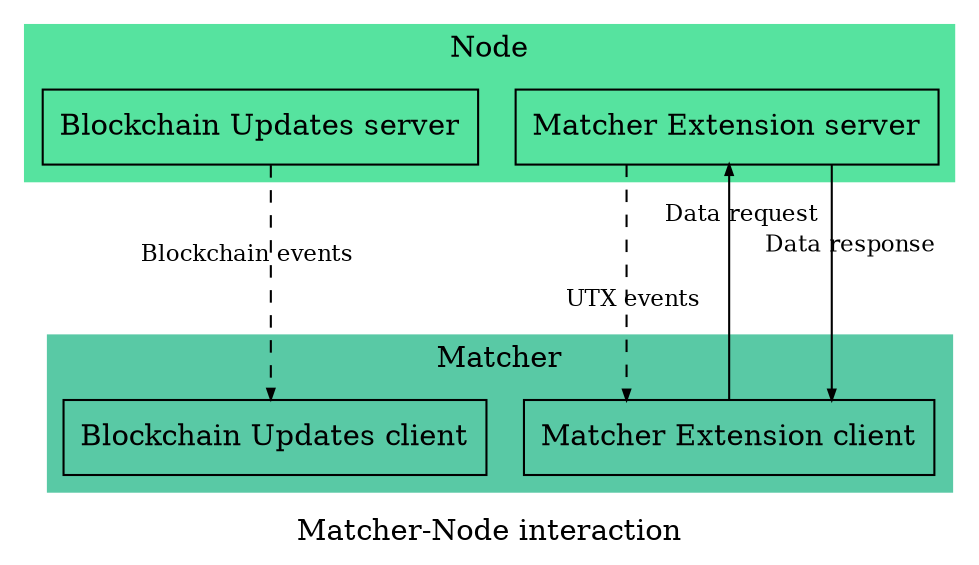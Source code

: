 // @formatter:off
digraph MatcherNodeInteraction {
  graph [label = "Matcher-Node interaction", newrank = "true", splines = "ortho"]
  node [shape = "box"]
  edge [fontsize = 11, arrowsize = 0.5]

  MBUs [label = "Blockchain Updates server"]
  MEs [label = "Matcher Extension server"]

  MBUc [label = "Blockchain Updates client"]
  MEc [label = "Matcher Extension client"]

  subgraph cluster_0 {
    edge [style = "invis"]

    MBUs -> MEs

    label = "Node"
    style = "filled"
    color = "#56E39F"
  }

  subgraph cluster_1 {
    edge [style = "invis"]

    MBUc -> MEc

    label = "Matcher"
    style = "filled"
    color = "#59C9A5"
  }

  MBUs -> MBUc [headlabel = "Blockchain events", minlen = 3, labeldistance = 7, labelangle = 9, style = "dashed", bgcolor = "red"]
  MEs:sw -> MEc:nw [headlabel = "UTX events", minlen = 3, labeldistance = 4.8, labelangle = -4, style = "dashed"]
  MEc:ne -> MEs:se [headlabel = "Data request", labeldistance = 2.5, labelangle = 14]
  MEc:ne -> MEs:se [headlabel = "Data response", labeldistance = 4, labelangle = 13, dir = "back"]

  {rank = same; MEs MBUs}
  {rank = same; MEc MBUc}
}
